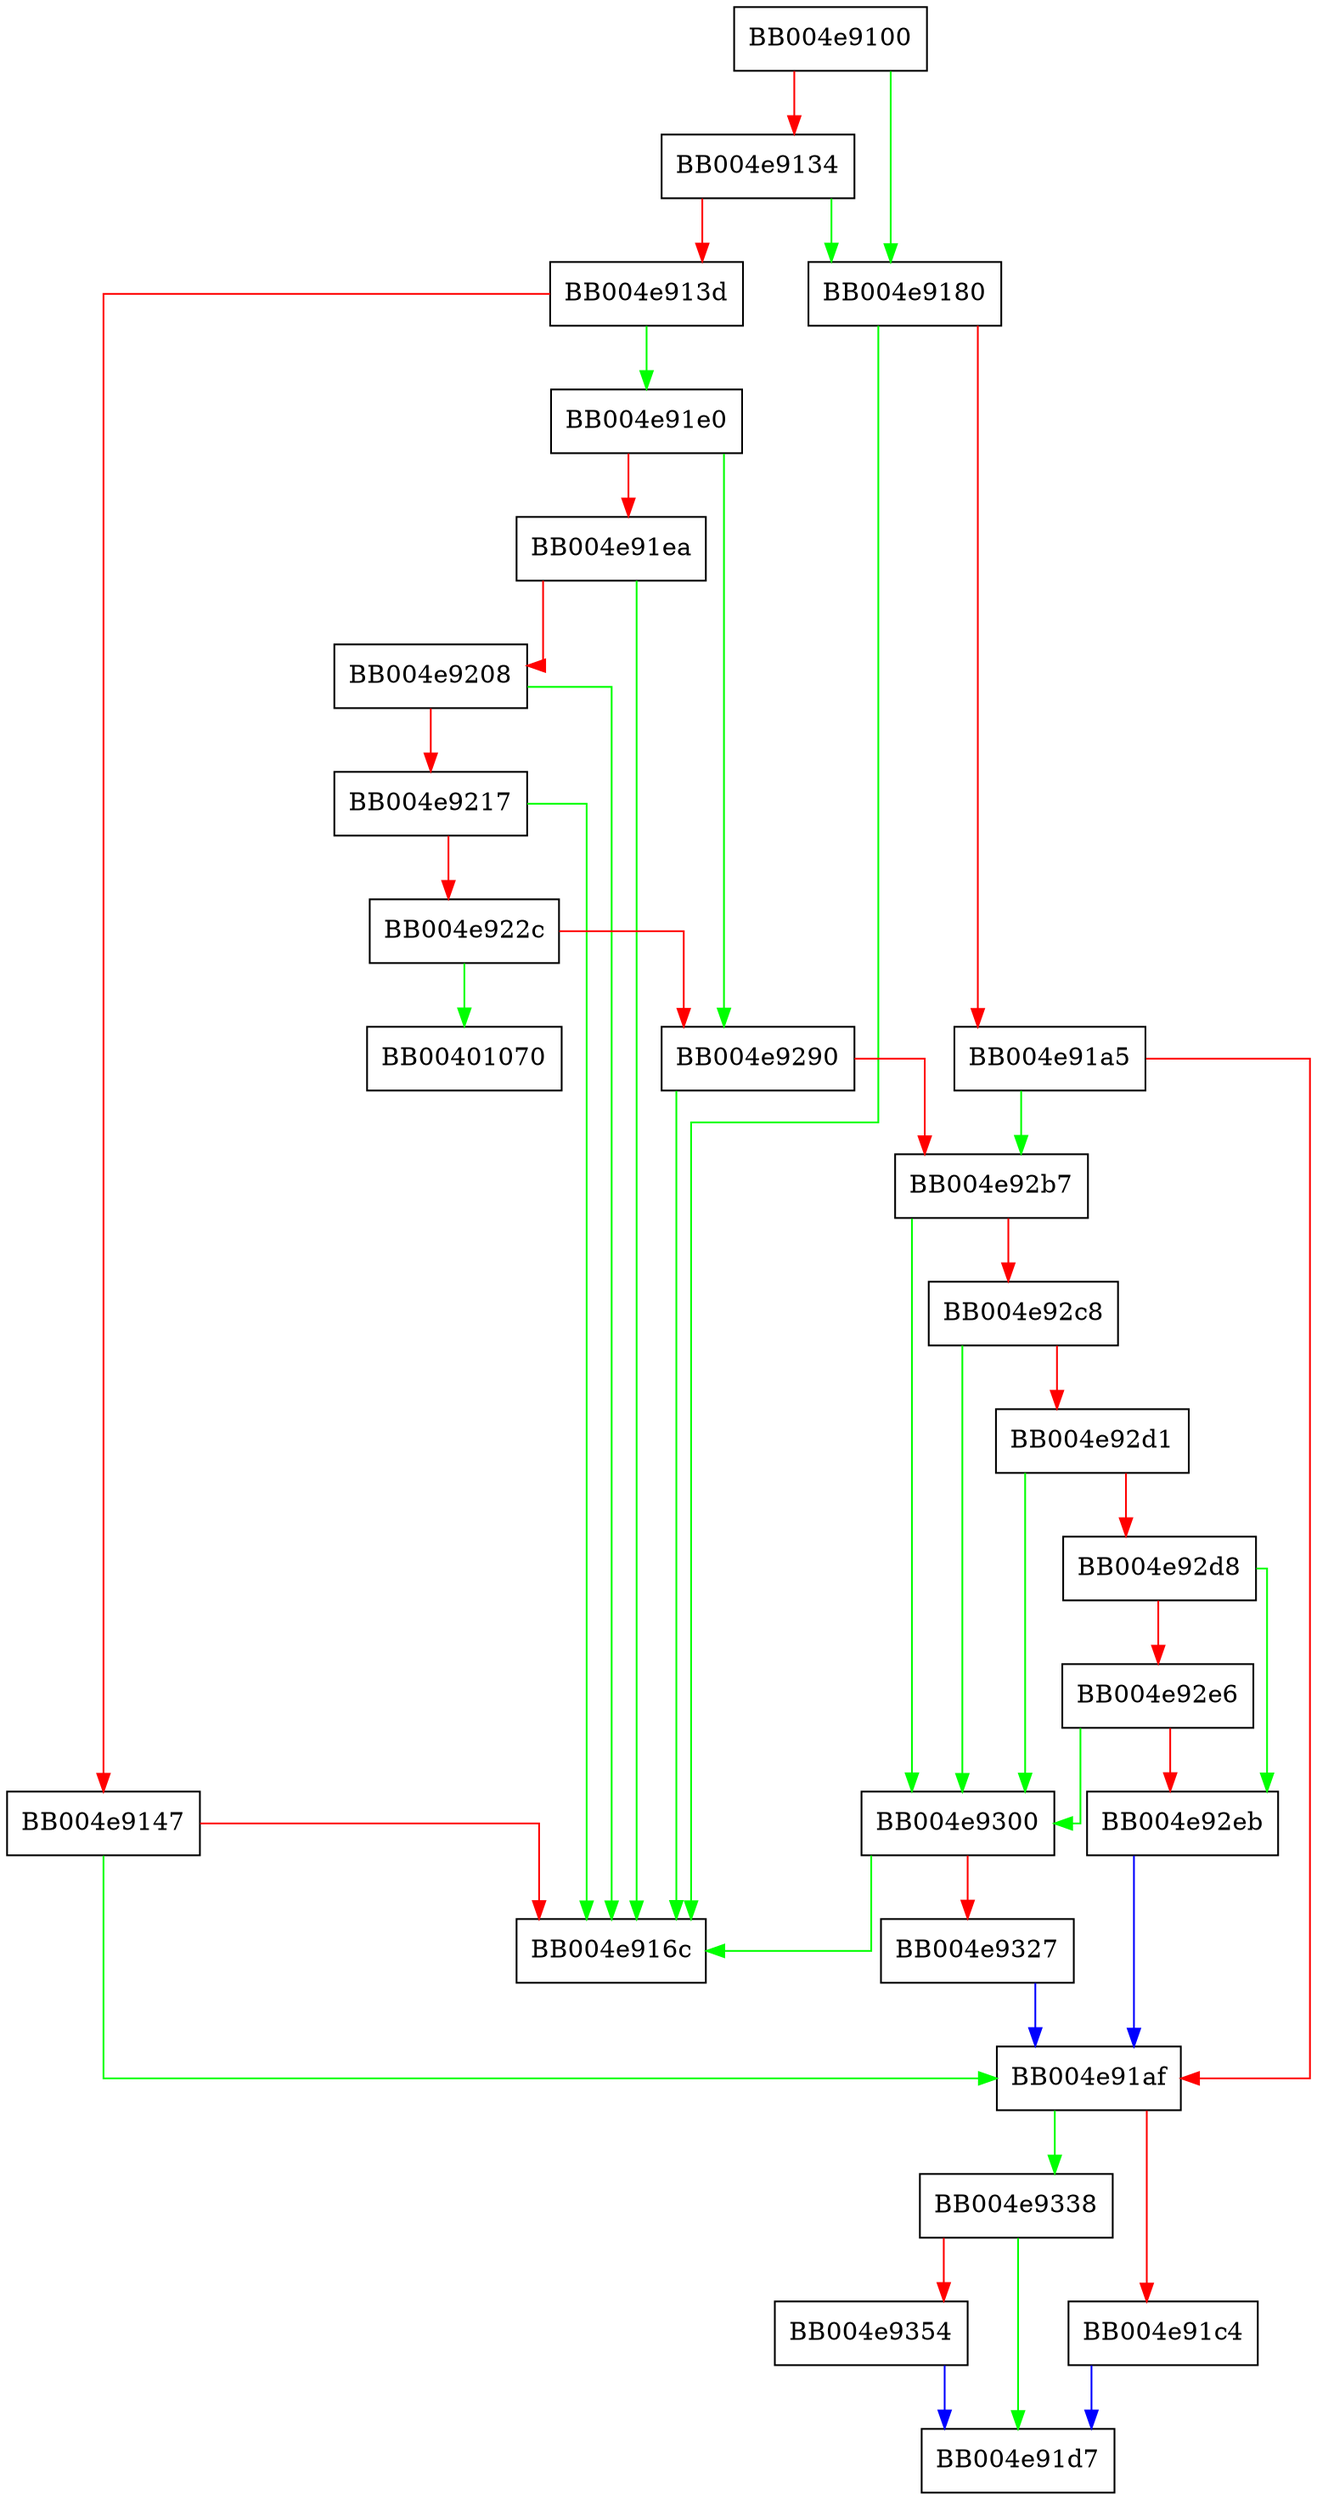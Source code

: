 digraph ssl3_do_write {
  node [shape="box"];
  graph [splines=ortho];
  BB004e9100 -> BB004e9180 [color="green"];
  BB004e9100 -> BB004e9134 [color="red"];
  BB004e9134 -> BB004e9180 [color="green"];
  BB004e9134 -> BB004e913d [color="red"];
  BB004e913d -> BB004e91e0 [color="green"];
  BB004e913d -> BB004e9147 [color="red"];
  BB004e9147 -> BB004e91af [color="green"];
  BB004e9147 -> BB004e916c [color="red"];
  BB004e9180 -> BB004e916c [color="green"];
  BB004e9180 -> BB004e91a5 [color="red"];
  BB004e91a5 -> BB004e92b7 [color="green"];
  BB004e91a5 -> BB004e91af [color="red"];
  BB004e91af -> BB004e9338 [color="green"];
  BB004e91af -> BB004e91c4 [color="red"];
  BB004e91c4 -> BB004e91d7 [color="blue"];
  BB004e91e0 -> BB004e9290 [color="green"];
  BB004e91e0 -> BB004e91ea [color="red"];
  BB004e91ea -> BB004e916c [color="green"];
  BB004e91ea -> BB004e9208 [color="red"];
  BB004e9208 -> BB004e916c [color="green"];
  BB004e9208 -> BB004e9217 [color="red"];
  BB004e9217 -> BB004e916c [color="green"];
  BB004e9217 -> BB004e922c [color="red"];
  BB004e922c -> BB00401070 [color="green"];
  BB004e922c -> BB004e9290 [color="red"];
  BB004e9290 -> BB004e916c [color="green"];
  BB004e9290 -> BB004e92b7 [color="red"];
  BB004e92b7 -> BB004e9300 [color="green"];
  BB004e92b7 -> BB004e92c8 [color="red"];
  BB004e92c8 -> BB004e9300 [color="green"];
  BB004e92c8 -> BB004e92d1 [color="red"];
  BB004e92d1 -> BB004e9300 [color="green"];
  BB004e92d1 -> BB004e92d8 [color="red"];
  BB004e92d8 -> BB004e92eb [color="green"];
  BB004e92d8 -> BB004e92e6 [color="red"];
  BB004e92e6 -> BB004e9300 [color="green"];
  BB004e92e6 -> BB004e92eb [color="red"];
  BB004e92eb -> BB004e91af [color="blue"];
  BB004e9300 -> BB004e916c [color="green"];
  BB004e9300 -> BB004e9327 [color="red"];
  BB004e9327 -> BB004e91af [color="blue"];
  BB004e9338 -> BB004e91d7 [color="green"];
  BB004e9338 -> BB004e9354 [color="red"];
  BB004e9354 -> BB004e91d7 [color="blue"];
}